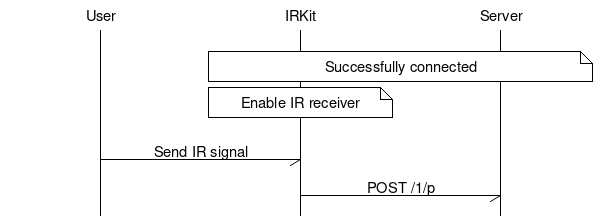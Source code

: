 msc {
    # entities
    User, IRKit, Server;

    # space
    |||;

    IRKit note Server [label = "Successfully connected"];

    IRKit note IRKit  [label = "Enable IR receiver"];

    |||;

    User -> IRKit     [label = "Send IR signal"];

    IRKit -> Server   [label = "POST /1/p"];
}
